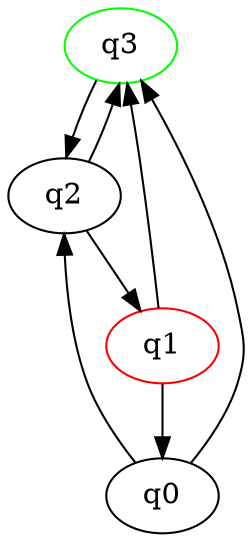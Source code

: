 digraph A{
q3 [initial=1,color=green];
q1 [final=1,color=red];
q0 -> q2;
q0 -> q3;
q1 -> q0;
q1 -> q3;
q2 -> q1;
q2 -> q3;
q3 -> q2;
}